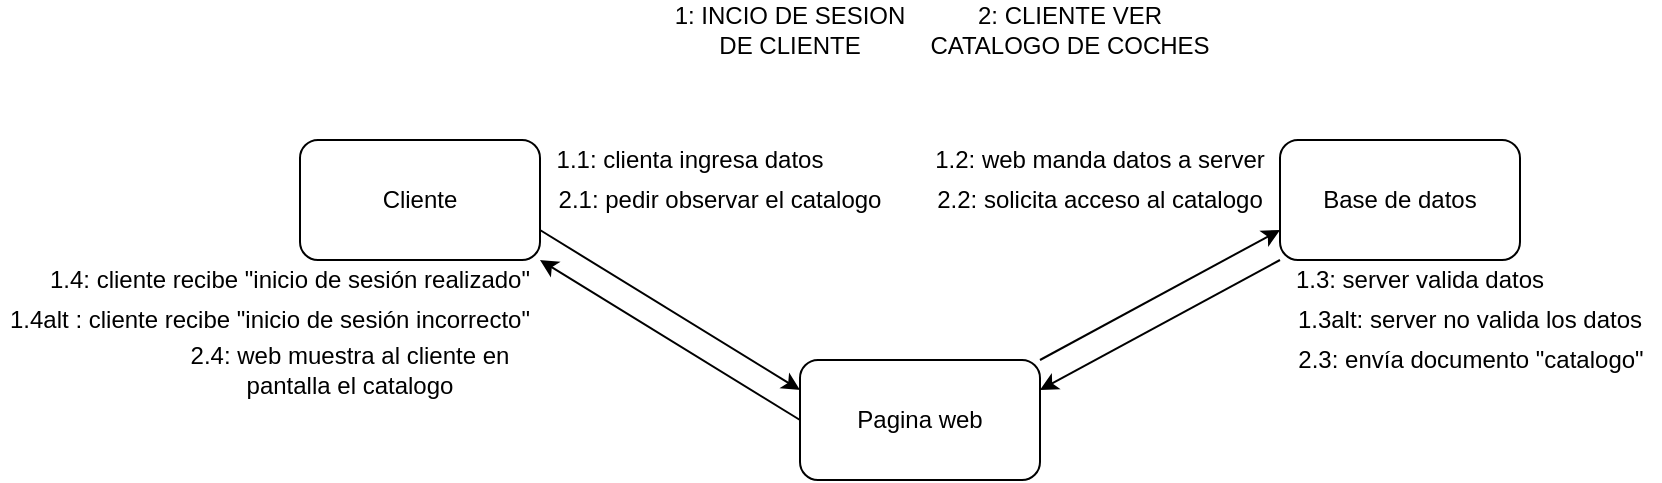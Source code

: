 <mxfile version="27.0.9">
  <diagram name="Página-1" id="15OqeyYKwYBKOfiOSQr1">
    <mxGraphModel dx="1812" dy="438" grid="1" gridSize="10" guides="1" tooltips="1" connect="1" arrows="1" fold="1" page="1" pageScale="1" pageWidth="827" pageHeight="1169" math="0" shadow="0">
      <root>
        <mxCell id="0" />
        <mxCell id="1" parent="0" />
        <mxCell id="H4ihJxJZsjJIqkR5scYK-2" value="Pagina web" style="rounded=1;whiteSpace=wrap;html=1;" vertex="1" parent="1">
          <mxGeometry x="340" y="240" width="120" height="60" as="geometry" />
        </mxCell>
        <mxCell id="H4ihJxJZsjJIqkR5scYK-3" value="Cliente" style="rounded=1;whiteSpace=wrap;html=1;" vertex="1" parent="1">
          <mxGeometry x="90" y="130" width="120" height="60" as="geometry" />
        </mxCell>
        <mxCell id="H4ihJxJZsjJIqkR5scYK-4" value="Base de datos" style="rounded=1;whiteSpace=wrap;html=1;" vertex="1" parent="1">
          <mxGeometry x="580" y="130" width="120" height="60" as="geometry" />
        </mxCell>
        <mxCell id="H4ihJxJZsjJIqkR5scYK-5" value="" style="endArrow=classic;html=1;rounded=0;entryX=0;entryY=0.25;entryDx=0;entryDy=0;exitX=1;exitY=0.75;exitDx=0;exitDy=0;" edge="1" parent="1" source="H4ihJxJZsjJIqkR5scYK-3" target="H4ihJxJZsjJIqkR5scYK-2">
          <mxGeometry width="50" height="50" relative="1" as="geometry">
            <mxPoint x="210" y="270" as="sourcePoint" />
            <mxPoint x="260" y="220" as="targetPoint" />
          </mxGeometry>
        </mxCell>
        <mxCell id="H4ihJxJZsjJIqkR5scYK-6" value="" style="endArrow=classic;html=1;rounded=0;entryX=1;entryY=1;entryDx=0;entryDy=0;exitX=0;exitY=0.5;exitDx=0;exitDy=0;" edge="1" parent="1" source="H4ihJxJZsjJIqkR5scYK-2" target="H4ihJxJZsjJIqkR5scYK-3">
          <mxGeometry width="50" height="50" relative="1" as="geometry">
            <mxPoint x="250" y="310" as="sourcePoint" />
            <mxPoint x="300" y="260" as="targetPoint" />
          </mxGeometry>
        </mxCell>
        <mxCell id="H4ihJxJZsjJIqkR5scYK-7" value="" style="endArrow=classic;html=1;rounded=0;entryX=0;entryY=0.75;entryDx=0;entryDy=0;exitX=1;exitY=0;exitDx=0;exitDy=0;" edge="1" parent="1" source="H4ihJxJZsjJIqkR5scYK-2" target="H4ihJxJZsjJIqkR5scYK-4">
          <mxGeometry width="50" height="50" relative="1" as="geometry">
            <mxPoint x="440" y="230" as="sourcePoint" />
            <mxPoint x="490" y="180" as="targetPoint" />
          </mxGeometry>
        </mxCell>
        <mxCell id="H4ihJxJZsjJIqkR5scYK-8" value="" style="endArrow=classic;html=1;rounded=0;exitX=0;exitY=1;exitDx=0;exitDy=0;entryX=1;entryY=0.25;entryDx=0;entryDy=0;" edge="1" parent="1" source="H4ihJxJZsjJIqkR5scYK-4" target="H4ihJxJZsjJIqkR5scYK-2">
          <mxGeometry width="50" height="50" relative="1" as="geometry">
            <mxPoint x="560" y="280" as="sourcePoint" />
            <mxPoint x="610" y="230" as="targetPoint" />
          </mxGeometry>
        </mxCell>
        <mxCell id="H4ihJxJZsjJIqkR5scYK-11" value="1.1: clienta ingresa datos" style="text;html=1;align=center;verticalAlign=middle;whiteSpace=wrap;rounded=0;rotation=0;" vertex="1" parent="1">
          <mxGeometry x="210" y="130" width="150" height="20" as="geometry" />
        </mxCell>
        <mxCell id="H4ihJxJZsjJIqkR5scYK-13" value="1.2: web manda datos a server" style="text;html=1;align=center;verticalAlign=middle;whiteSpace=wrap;rounded=0;rotation=0;" vertex="1" parent="1">
          <mxGeometry x="400" y="130" width="180" height="20" as="geometry" />
        </mxCell>
        <mxCell id="H4ihJxJZsjJIqkR5scYK-14" value="1.3: server valida datos" style="text;html=1;align=center;verticalAlign=middle;whiteSpace=wrap;rounded=0;rotation=0;" vertex="1" parent="1">
          <mxGeometry x="580" y="190" width="140" height="20" as="geometry" />
        </mxCell>
        <mxCell id="H4ihJxJZsjJIqkR5scYK-15" value="1.3alt: server no valida los datos" style="text;html=1;align=center;verticalAlign=middle;whiteSpace=wrap;rounded=0;rotation=0;" vertex="1" parent="1">
          <mxGeometry x="580" y="210" width="190" height="20" as="geometry" />
        </mxCell>
        <mxCell id="H4ihJxJZsjJIqkR5scYK-16" value="1.4: cliente recibe &quot;inicio de sesión realizado&quot;" style="text;html=1;align=center;verticalAlign=middle;whiteSpace=wrap;rounded=0;rotation=0;" vertex="1" parent="1">
          <mxGeometry x="-40" y="190" width="250" height="20" as="geometry" />
        </mxCell>
        <mxCell id="H4ihJxJZsjJIqkR5scYK-17" value="1.4alt : cliente recibe &quot;inicio de sesión incorrecto&quot;" style="text;html=1;align=center;verticalAlign=middle;whiteSpace=wrap;rounded=0;rotation=0;" vertex="1" parent="1">
          <mxGeometry x="-60" y="210" width="270" height="20" as="geometry" />
        </mxCell>
        <mxCell id="H4ihJxJZsjJIqkR5scYK-18" value="2.1: pedir observar el catalogo" style="text;html=1;align=center;verticalAlign=middle;whiteSpace=wrap;rounded=0;" vertex="1" parent="1">
          <mxGeometry x="210" y="150" width="180" height="20" as="geometry" />
        </mxCell>
        <mxCell id="H4ihJxJZsjJIqkR5scYK-19" value="2.2: solicita acceso al catalogo" style="text;html=1;align=center;verticalAlign=middle;whiteSpace=wrap;rounded=0;" vertex="1" parent="1">
          <mxGeometry x="400" y="150" width="180" height="20" as="geometry" />
        </mxCell>
        <mxCell id="H4ihJxJZsjJIqkR5scYK-20" value="1: INCIO DE SESION DE CLIENTE" style="text;html=1;align=center;verticalAlign=middle;whiteSpace=wrap;rounded=0;" vertex="1" parent="1">
          <mxGeometry x="270" y="60" width="130" height="30" as="geometry" />
        </mxCell>
        <mxCell id="H4ihJxJZsjJIqkR5scYK-21" value="2: CLIENTE VER CATALOGO DE COCHES" style="text;html=1;align=center;verticalAlign=middle;whiteSpace=wrap;rounded=0;" vertex="1" parent="1">
          <mxGeometry x="400" y="60" width="150" height="30" as="geometry" />
        </mxCell>
        <mxCell id="H4ihJxJZsjJIqkR5scYK-22" value="2.3: envía documento &quot;catalogo&quot;" style="text;html=1;align=center;verticalAlign=middle;whiteSpace=wrap;rounded=0;" vertex="1" parent="1">
          <mxGeometry x="582.5" y="230" width="185" height="20" as="geometry" />
        </mxCell>
        <mxCell id="H4ihJxJZsjJIqkR5scYK-23" value="2.4: web muestra al cliente en pantalla el catalogo" style="text;html=1;align=center;verticalAlign=middle;whiteSpace=wrap;rounded=0;" vertex="1" parent="1">
          <mxGeometry x="20" y="230" width="190" height="30" as="geometry" />
        </mxCell>
      </root>
    </mxGraphModel>
  </diagram>
</mxfile>

